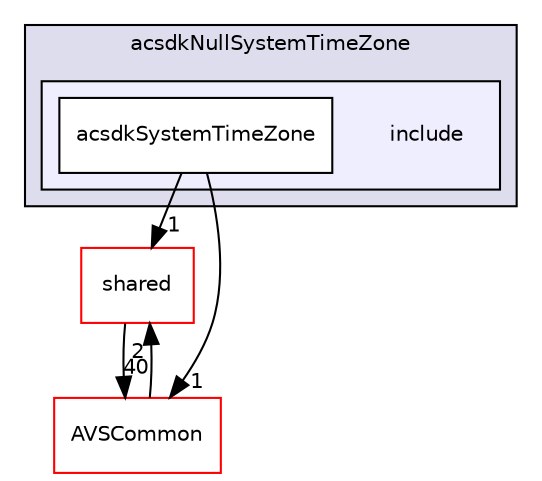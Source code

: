 digraph "/workplace/avs-device-sdk/applications/acsdkNullSystemTimeZone/include" {
  compound=true
  node [ fontsize="10", fontname="Helvetica"];
  edge [ labelfontsize="10", labelfontname="Helvetica"];
  subgraph clusterdir_173ea26d5505b4a0e92ec4de82bbd352 {
    graph [ bgcolor="#ddddee", pencolor="black", label="acsdkNullSystemTimeZone" fontname="Helvetica", fontsize="10", URL="dir_173ea26d5505b4a0e92ec4de82bbd352.html"]
  subgraph clusterdir_28f61108f65dc54eb7eaaff0f0cc7d2d {
    graph [ bgcolor="#eeeeff", pencolor="black", label="" URL="dir_28f61108f65dc54eb7eaaff0f0cc7d2d.html"];
    dir_28f61108f65dc54eb7eaaff0f0cc7d2d [shape=plaintext label="include"];
    dir_31173a50fbccd9f11f4c6b997e875124 [shape=box label="acsdkSystemTimeZone" color="black" fillcolor="white" style="filled" URL="dir_31173a50fbccd9f11f4c6b997e875124.html"];
  }
  }
  dir_9982052f7ce695d12571567315b2fafa [shape=box label="shared" fillcolor="white" style="filled" color="red" URL="dir_9982052f7ce695d12571567315b2fafa.html"];
  dir_13e65effb2bde530b17b3d5eefcd0266 [shape=box label="AVSCommon" fillcolor="white" style="filled" color="red" URL="dir_13e65effb2bde530b17b3d5eefcd0266.html"];
  dir_9982052f7ce695d12571567315b2fafa->dir_13e65effb2bde530b17b3d5eefcd0266 [headlabel="40", labeldistance=1.5 headhref="dir_000116_000017.html"];
  dir_13e65effb2bde530b17b3d5eefcd0266->dir_9982052f7ce695d12571567315b2fafa [headlabel="2", labeldistance=1.5 headhref="dir_000017_000116.html"];
  dir_31173a50fbccd9f11f4c6b997e875124->dir_9982052f7ce695d12571567315b2fafa [headlabel="1", labeldistance=1.5 headhref="dir_000100_000116.html"];
  dir_31173a50fbccd9f11f4c6b997e875124->dir_13e65effb2bde530b17b3d5eefcd0266 [headlabel="1", labeldistance=1.5 headhref="dir_000100_000017.html"];
}
